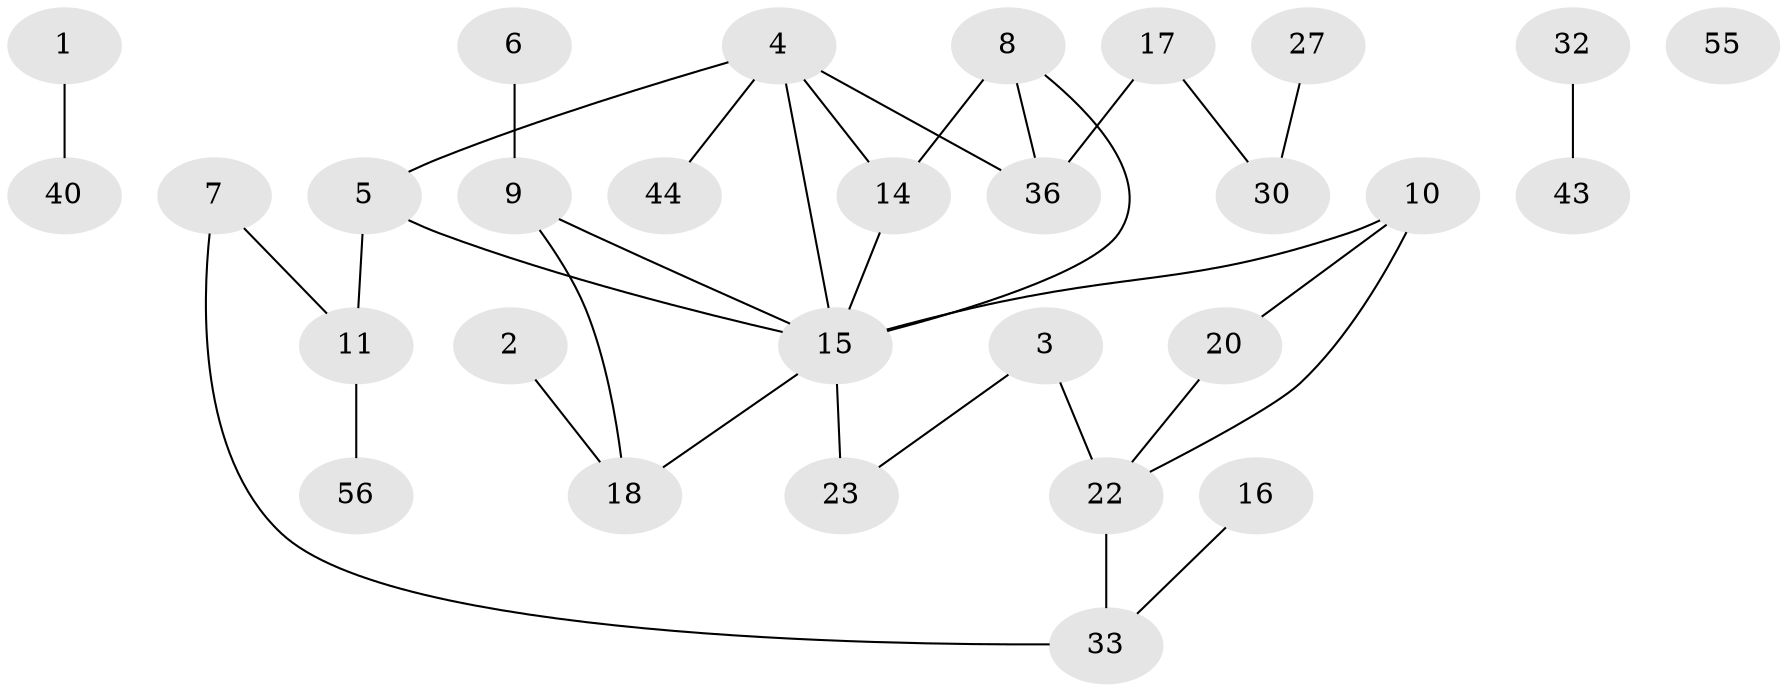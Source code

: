 // original degree distribution, {2: 0.3898305084745763, 1: 0.288135593220339, 4: 0.13559322033898305, 3: 0.15254237288135594, 6: 0.01694915254237288, 0: 0.01694915254237288}
// Generated by graph-tools (version 1.1) at 2025/16/03/04/25 18:16:30]
// undirected, 29 vertices, 33 edges
graph export_dot {
graph [start="1"]
  node [color=gray90,style=filled];
  1 [super="+25+12"];
  2;
  3 [super="+21"];
  4 [super="+13+52+26+49"];
  5 [super="+35"];
  6;
  7;
  8 [super="+19+29"];
  9 [super="+42+28"];
  10;
  11 [super="+39"];
  14 [super="+31"];
  15 [super="+50+34"];
  16;
  17;
  18 [super="+57"];
  20 [super="+24"];
  22 [super="+38"];
  23;
  27;
  30 [super="+47+46"];
  32;
  33 [super="+48+45"];
  36 [super="+58"];
  40;
  43;
  44;
  55;
  56;
  1 -- 40;
  2 -- 18;
  3 -- 23;
  3 -- 22;
  4 -- 5;
  4 -- 36;
  4 -- 44;
  4 -- 14;
  4 -- 15;
  5 -- 11;
  5 -- 15;
  6 -- 9;
  7 -- 33;
  7 -- 11;
  8 -- 15;
  8 -- 36;
  8 -- 14;
  9 -- 18;
  9 -- 15;
  10 -- 15;
  10 -- 20;
  10 -- 22;
  11 -- 56;
  14 -- 15;
  15 -- 18;
  15 -- 23;
  16 -- 33;
  17 -- 30;
  17 -- 36;
  20 -- 22;
  22 -- 33;
  27 -- 30;
  32 -- 43;
}
